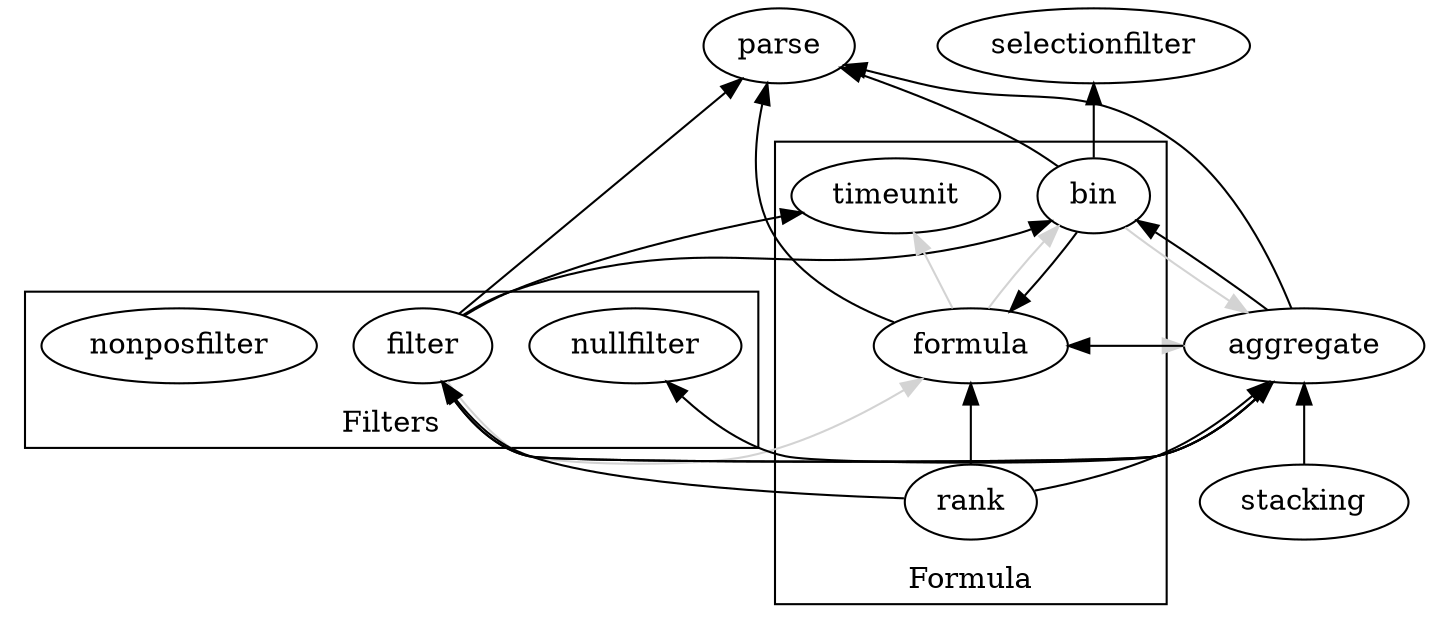 digraph G {
	rankdir=BT;

	subgraph cluster_filter {
		label="Filters"
		filter
		nullfilter
		nonposfilter
	}

	subgraph cluster_formula {
		label="Formula"
		formula
		bin
		rank
		bin
		timeunit
	}

	filter -> parse
	filter -> formula [color="lightgray"]
	filter -> timeunit
	filter -> aggregate
	filter -> bin

	formula -> parse
	formula -> timeunit [color="lightgray"]
	formula -> bin [color="lightgray"]
	formula -> aggregate [color="lightgray"]

	aggregate -> parse
	aggregate -> filter // filtered aggregate
	aggregate -> nullfilter // aggregate only not nulls
	aggregate -> bin // group by bin
	aggregate -> formula // aggregate of computed value

	bin -> aggregate [color="lightgray"] // bin an aggregated value, ignore for now
	bin -> parse
	bin -> formula // bin a computed value

	stacking -> aggregate  // we can stack aggregates

	rank -> aggregate
	rank -> formula
	rank -> filter

	bin -> selectionfilter // bin before selection filter

	nonposfilter
}